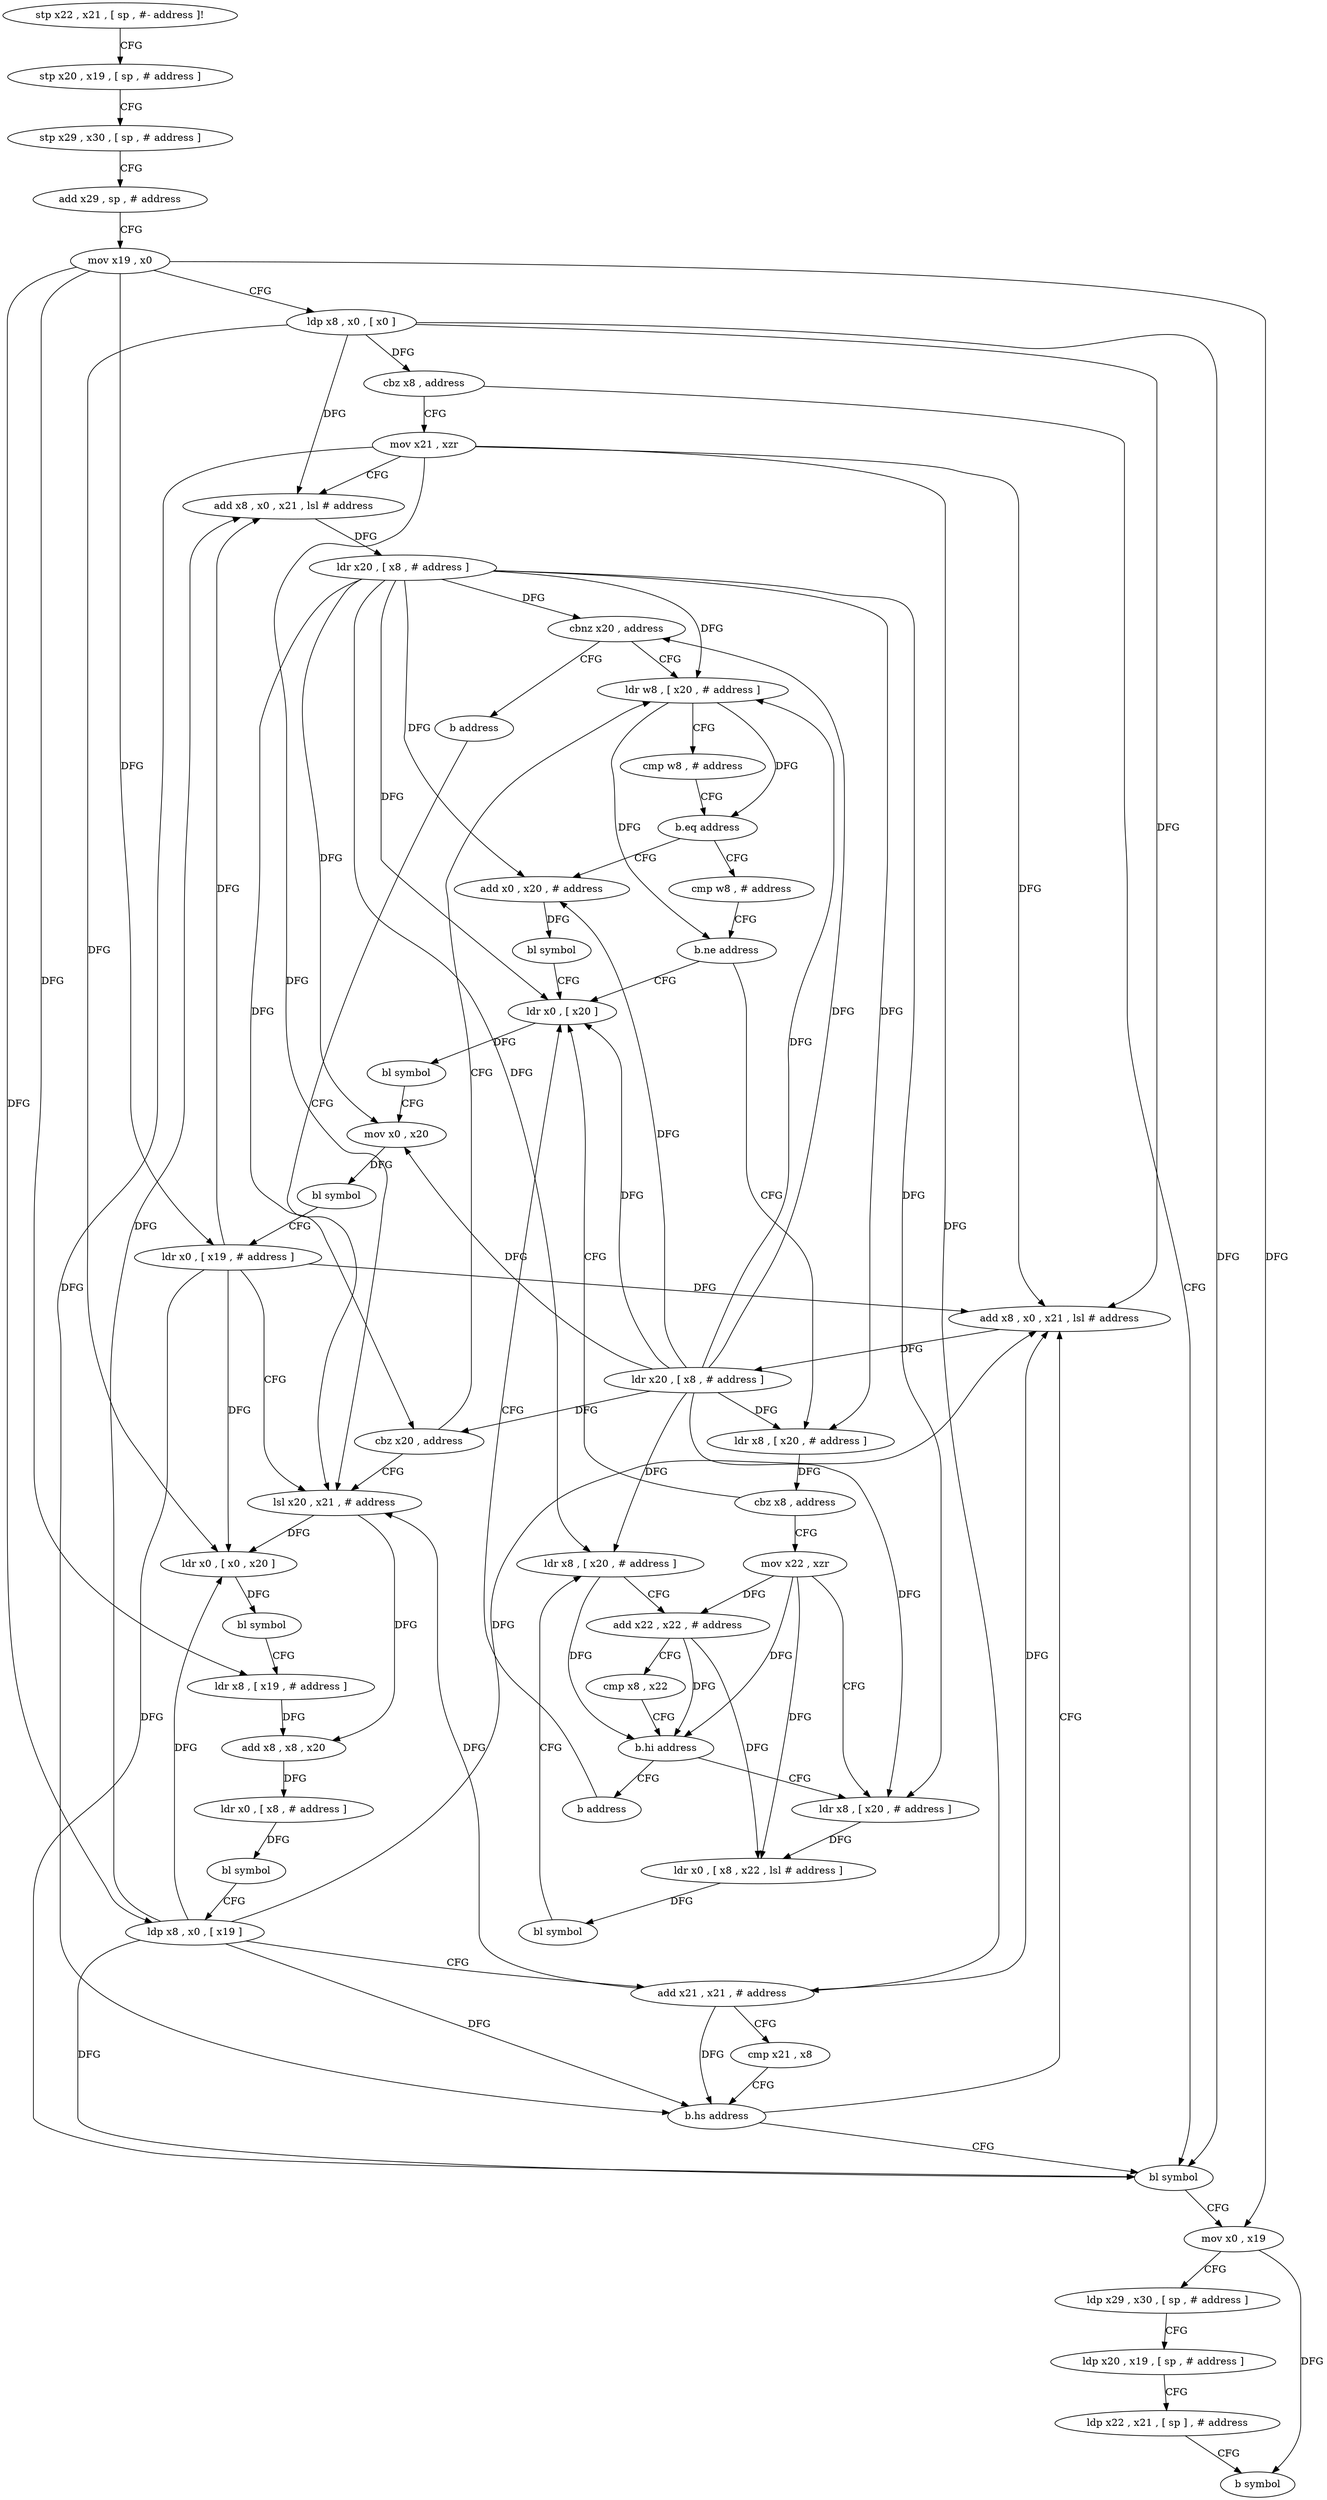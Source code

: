 digraph "func" {
"142952" [label = "stp x22 , x21 , [ sp , #- address ]!" ]
"142956" [label = "stp x20 , x19 , [ sp , # address ]" ]
"142960" [label = "stp x29 , x30 , [ sp , # address ]" ]
"142964" [label = "add x29 , sp , # address" ]
"142968" [label = "mov x19 , x0" ]
"142972" [label = "ldp x8 , x0 , [ x0 ]" ]
"142976" [label = "cbz x8 , address" ]
"143148" [label = "bl symbol" ]
"142980" [label = "mov x21 , xzr" ]
"143152" [label = "mov x0 , x19" ]
"143156" [label = "ldp x29 , x30 , [ sp , # address ]" ]
"143160" [label = "ldp x20 , x19 , [ sp , # address ]" ]
"143164" [label = "ldp x22 , x21 , [ sp ] , # address" ]
"143168" [label = "b symbol" ]
"142984" [label = "add x8 , x0 , x21 , lsl # address" ]
"142988" [label = "ldr x20 , [ x8 , # address ]" ]
"142992" [label = "cbnz x20 , address" ]
"143084" [label = "ldr w8 , [ x20 , # address ]" ]
"142996" [label = "b address" ]
"143088" [label = "cmp w8 , # address" ]
"143092" [label = "b.eq address" ]
"143000" [label = "add x0 , x20 , # address" ]
"143096" [label = "cmp w8 , # address" ]
"143028" [label = "lsl x20 , x21 , # address" ]
"143004" [label = "bl symbol" ]
"143008" [label = "ldr x0 , [ x20 ]" ]
"143100" [label = "b.ne address" ]
"143104" [label = "ldr x8 , [ x20 , # address ]" ]
"143032" [label = "ldr x0 , [ x0 , x20 ]" ]
"143036" [label = "bl symbol" ]
"143040" [label = "ldr x8 , [ x19 , # address ]" ]
"143044" [label = "add x8 , x8 , x20" ]
"143048" [label = "ldr x0 , [ x8 , # address ]" ]
"143052" [label = "bl symbol" ]
"143056" [label = "ldp x8 , x0 , [ x19 ]" ]
"143060" [label = "add x21 , x21 , # address" ]
"143064" [label = "cmp x21 , x8" ]
"143068" [label = "b.hs address" ]
"143072" [label = "add x8 , x0 , x21 , lsl # address" ]
"143076" [label = "ldr x20 , [ x8 , # address ]" ]
"143080" [label = "cbz x20 , address" ]
"143012" [label = "bl symbol" ]
"143016" [label = "mov x0 , x20" ]
"143020" [label = "bl symbol" ]
"143024" [label = "ldr x0 , [ x19 , # address ]" ]
"143108" [label = "cbz x8 , address" ]
"143112" [label = "mov x22 , xzr" ]
"143116" [label = "ldr x8 , [ x20 , # address ]" ]
"143120" [label = "ldr x0 , [ x8 , x22 , lsl # address ]" ]
"143124" [label = "bl symbol" ]
"143128" [label = "ldr x8 , [ x20 , # address ]" ]
"143132" [label = "add x22 , x22 , # address" ]
"143136" [label = "cmp x8 , x22" ]
"143140" [label = "b.hi address" ]
"143144" [label = "b address" ]
"142952" -> "142956" [ label = "CFG" ]
"142956" -> "142960" [ label = "CFG" ]
"142960" -> "142964" [ label = "CFG" ]
"142964" -> "142968" [ label = "CFG" ]
"142968" -> "142972" [ label = "CFG" ]
"142968" -> "143152" [ label = "DFG" ]
"142968" -> "143040" [ label = "DFG" ]
"142968" -> "143056" [ label = "DFG" ]
"142968" -> "143024" [ label = "DFG" ]
"142972" -> "142976" [ label = "DFG" ]
"142972" -> "143148" [ label = "DFG" ]
"142972" -> "142984" [ label = "DFG" ]
"142972" -> "143032" [ label = "DFG" ]
"142972" -> "143072" [ label = "DFG" ]
"142976" -> "143148" [ label = "CFG" ]
"142976" -> "142980" [ label = "CFG" ]
"143148" -> "143152" [ label = "CFG" ]
"142980" -> "142984" [ label = "CFG" ]
"142980" -> "143028" [ label = "DFG" ]
"142980" -> "143060" [ label = "DFG" ]
"142980" -> "143068" [ label = "DFG" ]
"142980" -> "143072" [ label = "DFG" ]
"143152" -> "143156" [ label = "CFG" ]
"143152" -> "143168" [ label = "DFG" ]
"143156" -> "143160" [ label = "CFG" ]
"143160" -> "143164" [ label = "CFG" ]
"143164" -> "143168" [ label = "CFG" ]
"142984" -> "142988" [ label = "DFG" ]
"142988" -> "142992" [ label = "DFG" ]
"142988" -> "143084" [ label = "DFG" ]
"142988" -> "143000" [ label = "DFG" ]
"142988" -> "143008" [ label = "DFG" ]
"142988" -> "143016" [ label = "DFG" ]
"142988" -> "143104" [ label = "DFG" ]
"142988" -> "143080" [ label = "DFG" ]
"142988" -> "143116" [ label = "DFG" ]
"142988" -> "143128" [ label = "DFG" ]
"142992" -> "143084" [ label = "CFG" ]
"142992" -> "142996" [ label = "CFG" ]
"143084" -> "143088" [ label = "CFG" ]
"143084" -> "143092" [ label = "DFG" ]
"143084" -> "143100" [ label = "DFG" ]
"142996" -> "143028" [ label = "CFG" ]
"143088" -> "143092" [ label = "CFG" ]
"143092" -> "143000" [ label = "CFG" ]
"143092" -> "143096" [ label = "CFG" ]
"143000" -> "143004" [ label = "DFG" ]
"143096" -> "143100" [ label = "CFG" ]
"143028" -> "143032" [ label = "DFG" ]
"143028" -> "143044" [ label = "DFG" ]
"143004" -> "143008" [ label = "CFG" ]
"143008" -> "143012" [ label = "DFG" ]
"143100" -> "143008" [ label = "CFG" ]
"143100" -> "143104" [ label = "CFG" ]
"143104" -> "143108" [ label = "DFG" ]
"143032" -> "143036" [ label = "DFG" ]
"143036" -> "143040" [ label = "CFG" ]
"143040" -> "143044" [ label = "DFG" ]
"143044" -> "143048" [ label = "DFG" ]
"143048" -> "143052" [ label = "DFG" ]
"143052" -> "143056" [ label = "CFG" ]
"143056" -> "143060" [ label = "CFG" ]
"143056" -> "143148" [ label = "DFG" ]
"143056" -> "142984" [ label = "DFG" ]
"143056" -> "143068" [ label = "DFG" ]
"143056" -> "143032" [ label = "DFG" ]
"143056" -> "143072" [ label = "DFG" ]
"143060" -> "143064" [ label = "CFG" ]
"143060" -> "143028" [ label = "DFG" ]
"143060" -> "143068" [ label = "DFG" ]
"143060" -> "143072" [ label = "DFG" ]
"143064" -> "143068" [ label = "CFG" ]
"143068" -> "143148" [ label = "CFG" ]
"143068" -> "143072" [ label = "CFG" ]
"143072" -> "143076" [ label = "DFG" ]
"143076" -> "143080" [ label = "DFG" ]
"143076" -> "142992" [ label = "DFG" ]
"143076" -> "143084" [ label = "DFG" ]
"143076" -> "143000" [ label = "DFG" ]
"143076" -> "143008" [ label = "DFG" ]
"143076" -> "143016" [ label = "DFG" ]
"143076" -> "143104" [ label = "DFG" ]
"143076" -> "143116" [ label = "DFG" ]
"143076" -> "143128" [ label = "DFG" ]
"143080" -> "143028" [ label = "CFG" ]
"143080" -> "143084" [ label = "CFG" ]
"143012" -> "143016" [ label = "CFG" ]
"143016" -> "143020" [ label = "DFG" ]
"143020" -> "143024" [ label = "CFG" ]
"143024" -> "143028" [ label = "CFG" ]
"143024" -> "143148" [ label = "DFG" ]
"143024" -> "142984" [ label = "DFG" ]
"143024" -> "143032" [ label = "DFG" ]
"143024" -> "143072" [ label = "DFG" ]
"143108" -> "143008" [ label = "CFG" ]
"143108" -> "143112" [ label = "CFG" ]
"143112" -> "143116" [ label = "CFG" ]
"143112" -> "143120" [ label = "DFG" ]
"143112" -> "143132" [ label = "DFG" ]
"143112" -> "143140" [ label = "DFG" ]
"143116" -> "143120" [ label = "DFG" ]
"143120" -> "143124" [ label = "DFG" ]
"143124" -> "143128" [ label = "CFG" ]
"143128" -> "143132" [ label = "CFG" ]
"143128" -> "143140" [ label = "DFG" ]
"143132" -> "143136" [ label = "CFG" ]
"143132" -> "143120" [ label = "DFG" ]
"143132" -> "143140" [ label = "DFG" ]
"143136" -> "143140" [ label = "CFG" ]
"143140" -> "143116" [ label = "CFG" ]
"143140" -> "143144" [ label = "CFG" ]
"143144" -> "143008" [ label = "CFG" ]
}
